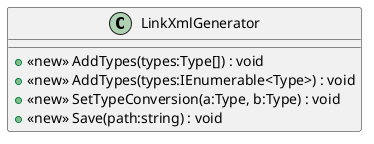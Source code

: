 @startuml
class LinkXmlGenerator {
    + <<new>> AddTypes(types:Type[]) : void
    + <<new>> AddTypes(types:IEnumerable<Type>) : void
    + <<new>> SetTypeConversion(a:Type, b:Type) : void
    + <<new>> Save(path:string) : void
}
@enduml
